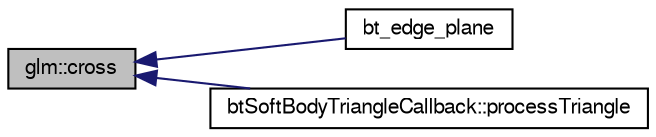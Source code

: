 digraph G
{
  bgcolor="transparent";
  edge [fontname="FreeSans",fontsize=10,labelfontname="FreeSans",labelfontsize=10];
  node [fontname="FreeSans",fontsize=10,shape=record];
  rankdir=LR;
  Node1 [label="glm::cross",height=0.2,width=0.4,color="black", fillcolor="grey75", style="filled" fontcolor="black"];
  Node1 -> Node2 [dir=back,color="midnightblue",fontsize=10,style="solid"];
  Node2 [label="bt_edge_plane",height=0.2,width=0.4,color="black",URL="$bt_geometry_operations_8h.html#8ef83f3444ff4b984beb7c1c593cb0eb",tooltip="Calc a plane from a triangle edge an a normal. plane is a vec4f."];
  Node1 -> Node3 [dir=back,color="midnightblue",fontsize=10,style="solid"];
  Node3 [label="btSoftBodyTriangleCallback::processTriangle",height=0.2,width=0.4,color="black",URL="$classbt_soft_body_triangle_callback.html#0f8b46eba213eb55a451e182d2f6a9be"];
}
